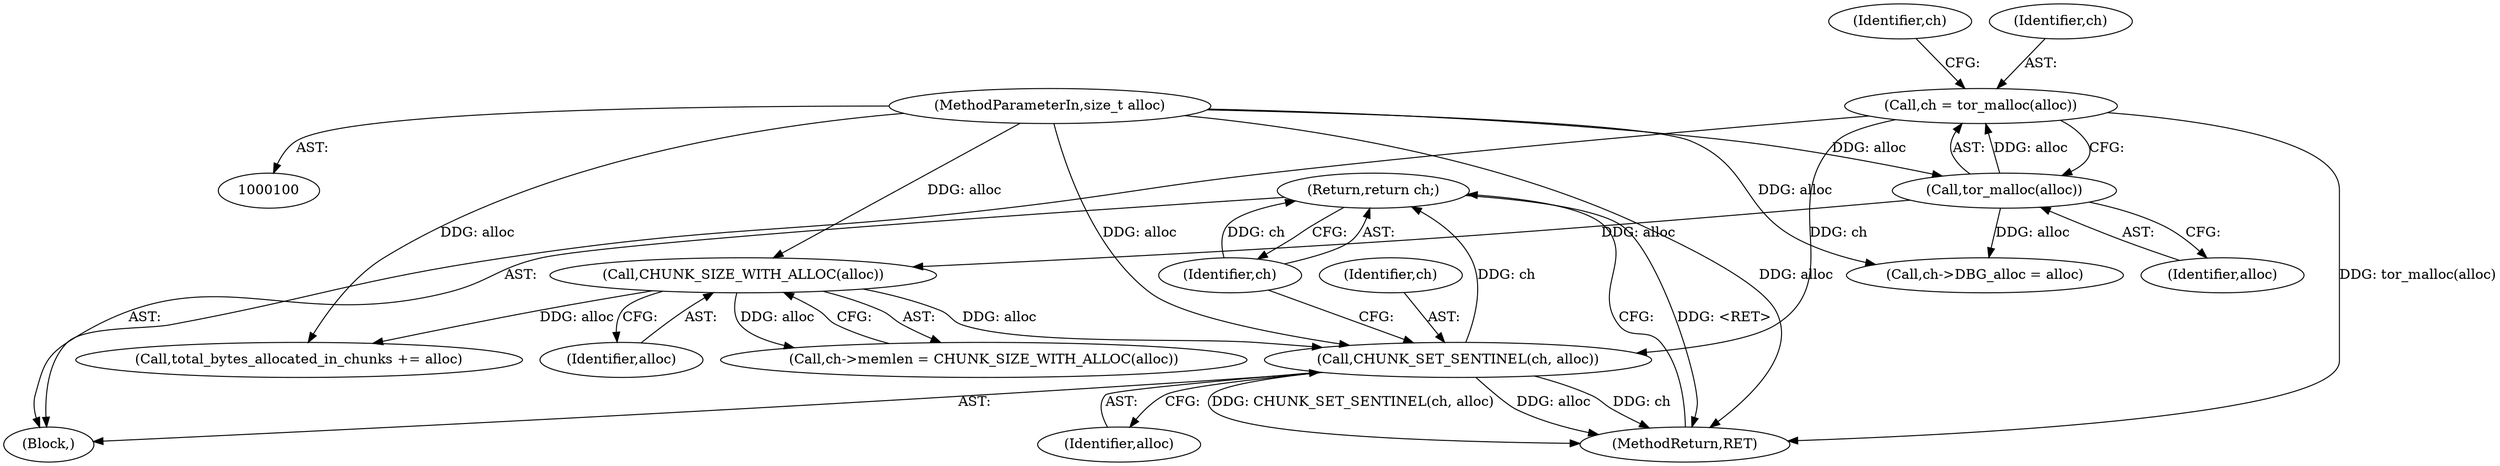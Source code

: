 digraph "0_tor_3cea86eb2fbb65949673eb4ba8ebb695c87a57ce_0@pointer" {
"1000145" [label="(Return,return ch;)"];
"1000146" [label="(Identifier,ch)"];
"1000142" [label="(Call,CHUNK_SET_SENTINEL(ch, alloc))"];
"1000104" [label="(Call,ch = tor_malloc(alloc))"];
"1000106" [label="(Call,tor_malloc(alloc))"];
"1000101" [label="(MethodParameterIn,size_t alloc)"];
"1000127" [label="(Call,CHUNK_SIZE_WITH_ALLOC(alloc))"];
"1000118" [label="(Call,ch->DBG_alloc = alloc)"];
"1000129" [label="(Call,total_bytes_allocated_in_chunks += alloc)"];
"1000123" [label="(Call,ch->memlen = CHUNK_SIZE_WITH_ALLOC(alloc))"];
"1000146" [label="(Identifier,ch)"];
"1000143" [label="(Identifier,ch)"];
"1000144" [label="(Identifier,alloc)"];
"1000127" [label="(Call,CHUNK_SIZE_WITH_ALLOC(alloc))"];
"1000104" [label="(Call,ch = tor_malloc(alloc))"];
"1000110" [label="(Identifier,ch)"];
"1000145" [label="(Return,return ch;)"];
"1000102" [label="(Block,)"];
"1000128" [label="(Identifier,alloc)"];
"1000101" [label="(MethodParameterIn,size_t alloc)"];
"1000106" [label="(Call,tor_malloc(alloc))"];
"1000147" [label="(MethodReturn,RET)"];
"1000105" [label="(Identifier,ch)"];
"1000142" [label="(Call,CHUNK_SET_SENTINEL(ch, alloc))"];
"1000107" [label="(Identifier,alloc)"];
"1000145" -> "1000102"  [label="AST: "];
"1000145" -> "1000146"  [label="CFG: "];
"1000146" -> "1000145"  [label="AST: "];
"1000147" -> "1000145"  [label="CFG: "];
"1000145" -> "1000147"  [label="DDG: <RET>"];
"1000146" -> "1000145"  [label="DDG: ch"];
"1000142" -> "1000145"  [label="DDG: ch"];
"1000146" -> "1000142"  [label="CFG: "];
"1000142" -> "1000102"  [label="AST: "];
"1000142" -> "1000144"  [label="CFG: "];
"1000143" -> "1000142"  [label="AST: "];
"1000144" -> "1000142"  [label="AST: "];
"1000142" -> "1000147"  [label="DDG: CHUNK_SET_SENTINEL(ch, alloc)"];
"1000142" -> "1000147"  [label="DDG: alloc"];
"1000142" -> "1000147"  [label="DDG: ch"];
"1000104" -> "1000142"  [label="DDG: ch"];
"1000101" -> "1000142"  [label="DDG: alloc"];
"1000127" -> "1000142"  [label="DDG: alloc"];
"1000104" -> "1000102"  [label="AST: "];
"1000104" -> "1000106"  [label="CFG: "];
"1000105" -> "1000104"  [label="AST: "];
"1000106" -> "1000104"  [label="AST: "];
"1000110" -> "1000104"  [label="CFG: "];
"1000104" -> "1000147"  [label="DDG: tor_malloc(alloc)"];
"1000106" -> "1000104"  [label="DDG: alloc"];
"1000106" -> "1000107"  [label="CFG: "];
"1000107" -> "1000106"  [label="AST: "];
"1000101" -> "1000106"  [label="DDG: alloc"];
"1000106" -> "1000118"  [label="DDG: alloc"];
"1000106" -> "1000127"  [label="DDG: alloc"];
"1000101" -> "1000100"  [label="AST: "];
"1000101" -> "1000147"  [label="DDG: alloc"];
"1000101" -> "1000118"  [label="DDG: alloc"];
"1000101" -> "1000127"  [label="DDG: alloc"];
"1000101" -> "1000129"  [label="DDG: alloc"];
"1000127" -> "1000123"  [label="AST: "];
"1000127" -> "1000128"  [label="CFG: "];
"1000128" -> "1000127"  [label="AST: "];
"1000123" -> "1000127"  [label="CFG: "];
"1000127" -> "1000123"  [label="DDG: alloc"];
"1000127" -> "1000129"  [label="DDG: alloc"];
}
